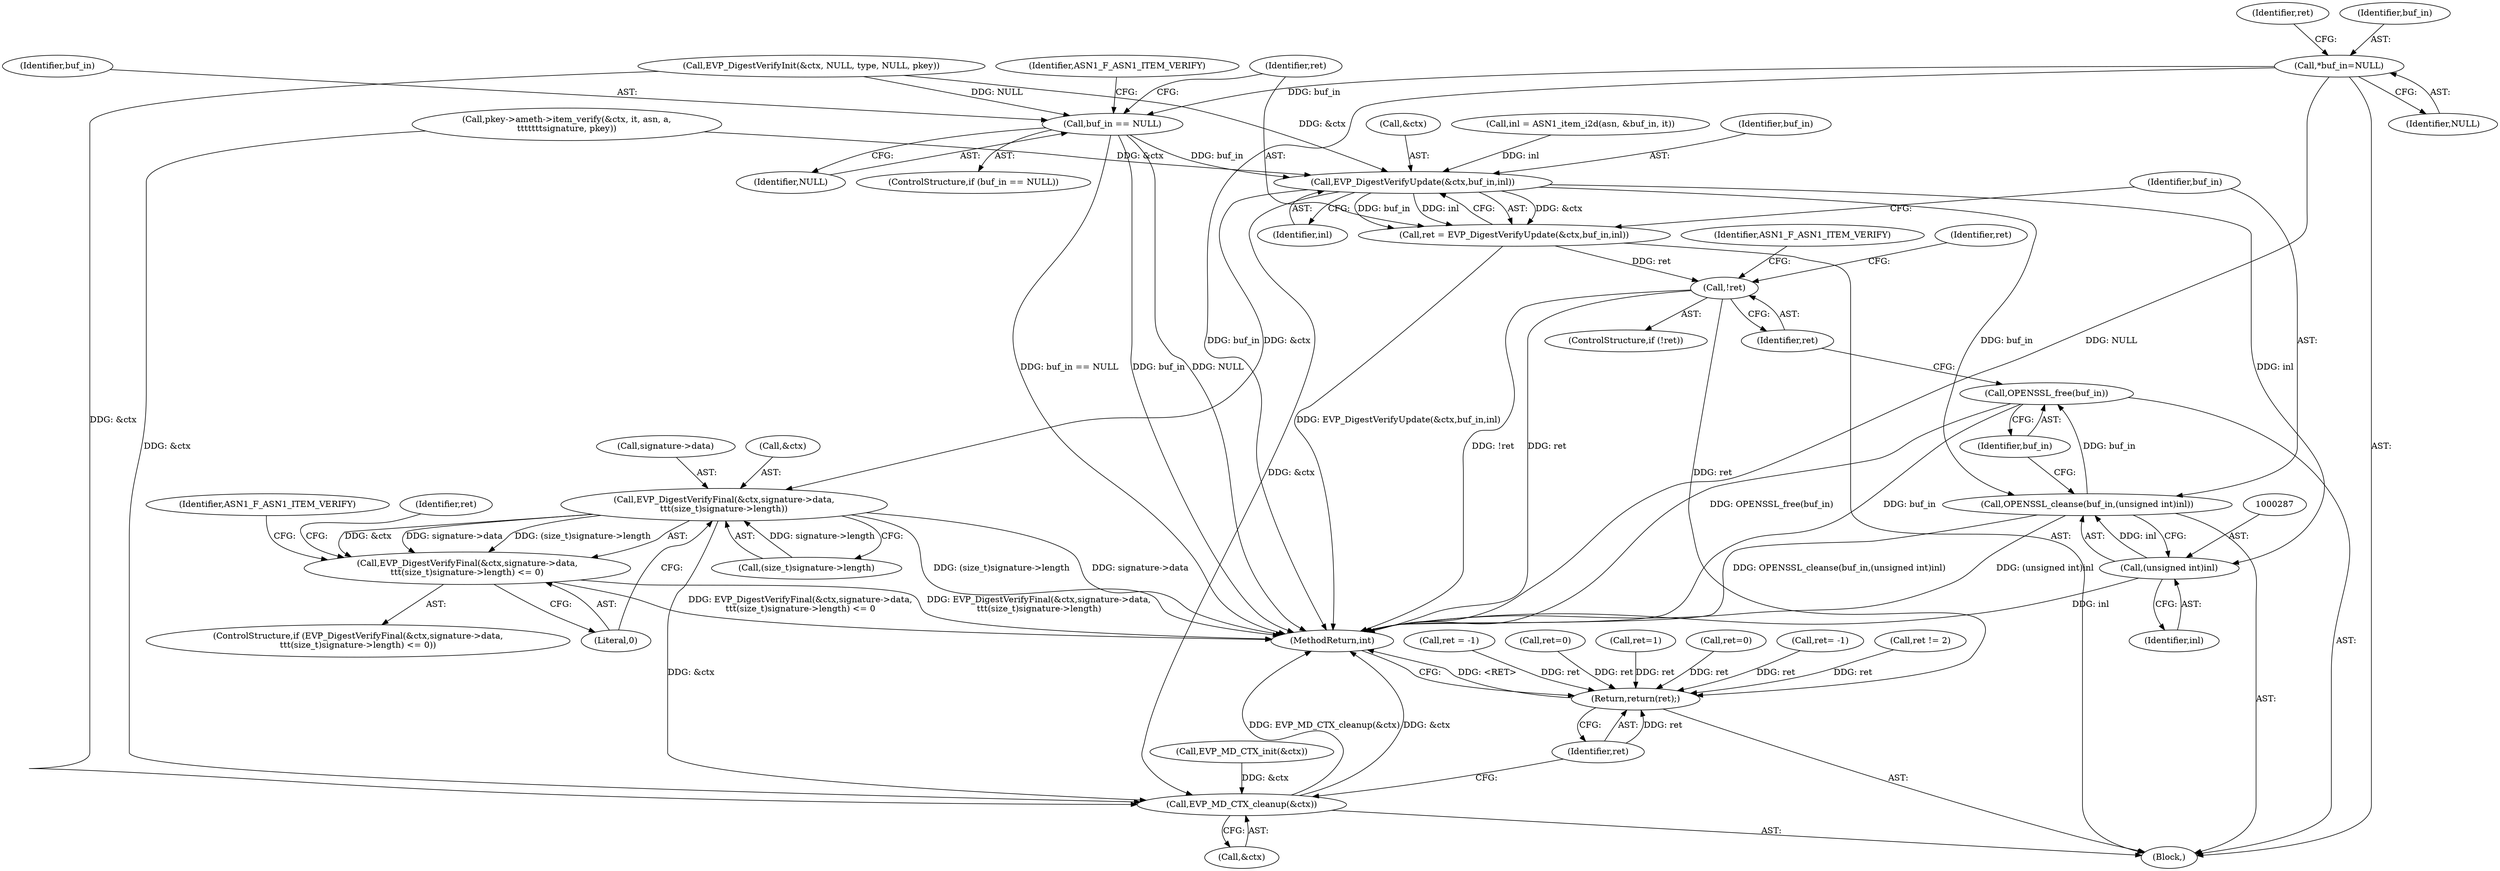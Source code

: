 digraph "0_openssl_cb62ab4b17818fe66d2fed0a7fe71969131c811b@pointer" {
"1000114" [label="(Call,*buf_in=NULL)"];
"1000269" [label="(Call,buf_in == NULL)"];
"1000279" [label="(Call,EVP_DigestVerifyUpdate(&ctx,buf_in,inl))"];
"1000277" [label="(Call,ret = EVP_DigestVerifyUpdate(&ctx,buf_in,inl))"];
"1000292" [label="(Call,!ret)"];
"1000332" [label="(Return,return(ret);)"];
"1000284" [label="(Call,OPENSSL_cleanse(buf_in,(unsigned int)inl))"];
"1000289" [label="(Call,OPENSSL_free(buf_in))"];
"1000286" [label="(Call,(unsigned int)inl)"];
"1000305" [label="(Call,EVP_DigestVerifyFinal(&ctx,signature->data,\n\t\t\t(size_t)signature->length))"];
"1000304" [label="(Call,EVP_DigestVerifyFinal(&ctx,signature->data,\n\t\t\t(size_t)signature->length) <= 0)"];
"1000329" [label="(Call,EVP_MD_CTX_cleanup(&ctx))"];
"1000197" [label="(Call,pkey->ameth->item_verify(&ctx, it, asn, a,\n\t\t\t\t\t\t\tsignature, pkey))"];
"1000111" [label="(Block,)"];
"1000329" [label="(Call,EVP_MD_CTX_cleanup(&ctx))"];
"1000118" [label="(Call,ret= -1)"];
"1000326" [label="(Identifier,ret)"];
"1000330" [label="(Call,&ctx)"];
"1000280" [label="(Call,&ctx)"];
"1000311" [label="(Call,(size_t)signature->length)"];
"1000278" [label="(Identifier,ret)"];
"1000274" [label="(Identifier,ASN1_F_ASN1_ITEM_VERIFY)"];
"1000206" [label="(Call,ret != 2)"];
"1000290" [label="(Identifier,buf_in)"];
"1000154" [label="(Call,EVP_MD_CTX_init(&ctx))"];
"1000261" [label="(Call,inl = ASN1_item_i2d(asn, &buf_in, it))"];
"1000277" [label="(Call,ret = EVP_DigestVerifyUpdate(&ctx,buf_in,inl))"];
"1000293" [label="(Identifier,ret)"];
"1000316" [label="(Literal,0)"];
"1000333" [label="(Identifier,ret)"];
"1000210" [label="(Call,ret = -1)"];
"1000306" [label="(Call,&ctx)"];
"1000332" [label="(Return,return(ret);)"];
"1000114" [label="(Call,*buf_in=NULL)"];
"1000283" [label="(Identifier,inl)"];
"1000119" [label="(Identifier,ret)"];
"1000279" [label="(Call,EVP_DigestVerifyUpdate(&ctx,buf_in,inl))"];
"1000303" [label="(ControlStructure,if (EVP_DigestVerifyFinal(&ctx,signature->data,\n\t\t\t(size_t)signature->length) <= 0))"];
"1000334" [label="(MethodReturn,int)"];
"1000282" [label="(Identifier,buf_in)"];
"1000321" [label="(Call,ret=0)"];
"1000271" [label="(Identifier,NULL)"];
"1000304" [label="(Call,EVP_DigestVerifyFinal(&ctx,signature->data,\n\t\t\t(size_t)signature->length) <= 0)"];
"1000284" [label="(Call,OPENSSL_cleanse(buf_in,(unsigned int)inl))"];
"1000286" [label="(Call,(unsigned int)inl)"];
"1000292" [label="(Call,!ret)"];
"1000296" [label="(Identifier,ASN1_F_ASN1_ITEM_VERIFY)"];
"1000325" [label="(Call,ret=1)"];
"1000300" [label="(Identifier,ret)"];
"1000257" [label="(Call,ret=0)"];
"1000288" [label="(Identifier,inl)"];
"1000319" [label="(Identifier,ASN1_F_ASN1_ITEM_VERIFY)"];
"1000268" [label="(ControlStructure,if (buf_in == NULL))"];
"1000305" [label="(Call,EVP_DigestVerifyFinal(&ctx,signature->data,\n\t\t\t(size_t)signature->length))"];
"1000285" [label="(Identifier,buf_in)"];
"1000115" [label="(Identifier,buf_in)"];
"1000116" [label="(Identifier,NULL)"];
"1000291" [label="(ControlStructure,if (!ret))"];
"1000289" [label="(Call,OPENSSL_free(buf_in))"];
"1000246" [label="(Call,EVP_DigestVerifyInit(&ctx, NULL, type, NULL, pkey))"];
"1000270" [label="(Identifier,buf_in)"];
"1000308" [label="(Call,signature->data)"];
"1000269" [label="(Call,buf_in == NULL)"];
"1000114" -> "1000111"  [label="AST: "];
"1000114" -> "1000116"  [label="CFG: "];
"1000115" -> "1000114"  [label="AST: "];
"1000116" -> "1000114"  [label="AST: "];
"1000119" -> "1000114"  [label="CFG: "];
"1000114" -> "1000334"  [label="DDG: buf_in"];
"1000114" -> "1000334"  [label="DDG: NULL"];
"1000114" -> "1000269"  [label="DDG: buf_in"];
"1000269" -> "1000268"  [label="AST: "];
"1000269" -> "1000271"  [label="CFG: "];
"1000270" -> "1000269"  [label="AST: "];
"1000271" -> "1000269"  [label="AST: "];
"1000274" -> "1000269"  [label="CFG: "];
"1000278" -> "1000269"  [label="CFG: "];
"1000269" -> "1000334"  [label="DDG: buf_in == NULL"];
"1000269" -> "1000334"  [label="DDG: buf_in"];
"1000269" -> "1000334"  [label="DDG: NULL"];
"1000246" -> "1000269"  [label="DDG: NULL"];
"1000269" -> "1000279"  [label="DDG: buf_in"];
"1000279" -> "1000277"  [label="AST: "];
"1000279" -> "1000283"  [label="CFG: "];
"1000280" -> "1000279"  [label="AST: "];
"1000282" -> "1000279"  [label="AST: "];
"1000283" -> "1000279"  [label="AST: "];
"1000277" -> "1000279"  [label="CFG: "];
"1000279" -> "1000277"  [label="DDG: &ctx"];
"1000279" -> "1000277"  [label="DDG: buf_in"];
"1000279" -> "1000277"  [label="DDG: inl"];
"1000246" -> "1000279"  [label="DDG: &ctx"];
"1000197" -> "1000279"  [label="DDG: &ctx"];
"1000261" -> "1000279"  [label="DDG: inl"];
"1000279" -> "1000284"  [label="DDG: buf_in"];
"1000279" -> "1000286"  [label="DDG: inl"];
"1000279" -> "1000305"  [label="DDG: &ctx"];
"1000279" -> "1000329"  [label="DDG: &ctx"];
"1000277" -> "1000111"  [label="AST: "];
"1000278" -> "1000277"  [label="AST: "];
"1000285" -> "1000277"  [label="CFG: "];
"1000277" -> "1000334"  [label="DDG: EVP_DigestVerifyUpdate(&ctx,buf_in,inl)"];
"1000277" -> "1000292"  [label="DDG: ret"];
"1000292" -> "1000291"  [label="AST: "];
"1000292" -> "1000293"  [label="CFG: "];
"1000293" -> "1000292"  [label="AST: "];
"1000296" -> "1000292"  [label="CFG: "];
"1000300" -> "1000292"  [label="CFG: "];
"1000292" -> "1000334"  [label="DDG: !ret"];
"1000292" -> "1000334"  [label="DDG: ret"];
"1000292" -> "1000332"  [label="DDG: ret"];
"1000332" -> "1000111"  [label="AST: "];
"1000332" -> "1000333"  [label="CFG: "];
"1000333" -> "1000332"  [label="AST: "];
"1000334" -> "1000332"  [label="CFG: "];
"1000332" -> "1000334"  [label="DDG: <RET>"];
"1000333" -> "1000332"  [label="DDG: ret"];
"1000325" -> "1000332"  [label="DDG: ret"];
"1000257" -> "1000332"  [label="DDG: ret"];
"1000206" -> "1000332"  [label="DDG: ret"];
"1000118" -> "1000332"  [label="DDG: ret"];
"1000210" -> "1000332"  [label="DDG: ret"];
"1000321" -> "1000332"  [label="DDG: ret"];
"1000284" -> "1000111"  [label="AST: "];
"1000284" -> "1000286"  [label="CFG: "];
"1000285" -> "1000284"  [label="AST: "];
"1000286" -> "1000284"  [label="AST: "];
"1000290" -> "1000284"  [label="CFG: "];
"1000284" -> "1000334"  [label="DDG: (unsigned int)inl"];
"1000284" -> "1000334"  [label="DDG: OPENSSL_cleanse(buf_in,(unsigned int)inl)"];
"1000286" -> "1000284"  [label="DDG: inl"];
"1000284" -> "1000289"  [label="DDG: buf_in"];
"1000289" -> "1000111"  [label="AST: "];
"1000289" -> "1000290"  [label="CFG: "];
"1000290" -> "1000289"  [label="AST: "];
"1000293" -> "1000289"  [label="CFG: "];
"1000289" -> "1000334"  [label="DDG: buf_in"];
"1000289" -> "1000334"  [label="DDG: OPENSSL_free(buf_in)"];
"1000286" -> "1000288"  [label="CFG: "];
"1000287" -> "1000286"  [label="AST: "];
"1000288" -> "1000286"  [label="AST: "];
"1000286" -> "1000334"  [label="DDG: inl"];
"1000305" -> "1000304"  [label="AST: "];
"1000305" -> "1000311"  [label="CFG: "];
"1000306" -> "1000305"  [label="AST: "];
"1000308" -> "1000305"  [label="AST: "];
"1000311" -> "1000305"  [label="AST: "];
"1000316" -> "1000305"  [label="CFG: "];
"1000305" -> "1000334"  [label="DDG: (size_t)signature->length"];
"1000305" -> "1000334"  [label="DDG: signature->data"];
"1000305" -> "1000304"  [label="DDG: &ctx"];
"1000305" -> "1000304"  [label="DDG: signature->data"];
"1000305" -> "1000304"  [label="DDG: (size_t)signature->length"];
"1000311" -> "1000305"  [label="DDG: signature->length"];
"1000305" -> "1000329"  [label="DDG: &ctx"];
"1000304" -> "1000303"  [label="AST: "];
"1000304" -> "1000316"  [label="CFG: "];
"1000316" -> "1000304"  [label="AST: "];
"1000319" -> "1000304"  [label="CFG: "];
"1000326" -> "1000304"  [label="CFG: "];
"1000304" -> "1000334"  [label="DDG: EVP_DigestVerifyFinal(&ctx,signature->data,\n\t\t\t(size_t)signature->length) <= 0"];
"1000304" -> "1000334"  [label="DDG: EVP_DigestVerifyFinal(&ctx,signature->data,\n\t\t\t(size_t)signature->length)"];
"1000329" -> "1000111"  [label="AST: "];
"1000329" -> "1000330"  [label="CFG: "];
"1000330" -> "1000329"  [label="AST: "];
"1000333" -> "1000329"  [label="CFG: "];
"1000329" -> "1000334"  [label="DDG: EVP_MD_CTX_cleanup(&ctx)"];
"1000329" -> "1000334"  [label="DDG: &ctx"];
"1000154" -> "1000329"  [label="DDG: &ctx"];
"1000246" -> "1000329"  [label="DDG: &ctx"];
"1000197" -> "1000329"  [label="DDG: &ctx"];
}
